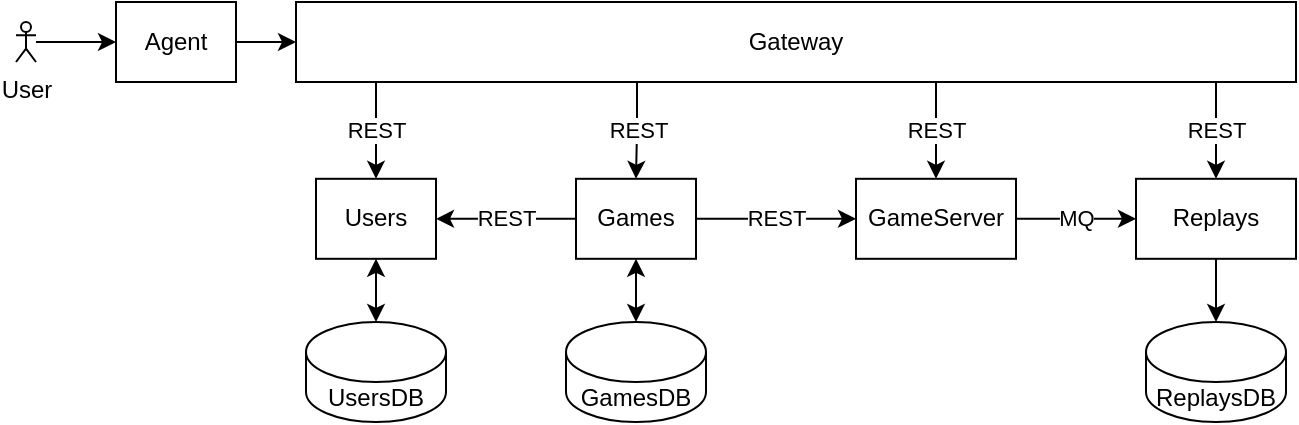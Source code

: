 <mxfile version="28.0.4">
  <diagram name="Страница — 1" id="0PlJ8UV6LRmAdZnY2CWi">
    <mxGraphModel dx="983" dy="586" grid="1" gridSize="10" guides="1" tooltips="1" connect="1" arrows="1" fold="1" page="1" pageScale="1" pageWidth="827" pageHeight="1169" math="0" shadow="0">
      <root>
        <mxCell id="0" />
        <mxCell id="1" parent="0" />
        <mxCell id="ck2fXs6Vjatj3SRIfhk0-18" style="edgeStyle=orthogonalEdgeStyle;rounded=0;orthogonalLoop=1;jettySize=auto;html=1;entryX=0;entryY=0.5;entryDx=0;entryDy=0;" edge="1" parent="1" source="ck2fXs6Vjatj3SRIfhk0-11" target="ck2fXs6Vjatj3SRIfhk0-17">
          <mxGeometry relative="1" as="geometry" />
        </mxCell>
        <mxCell id="ck2fXs6Vjatj3SRIfhk0-11" value="User" style="shape=umlActor;verticalLabelPosition=bottom;verticalAlign=top;html=1;outlineConnect=0;" vertex="1" parent="1">
          <mxGeometry x="30" y="70" width="10" height="20" as="geometry" />
        </mxCell>
        <mxCell id="ck2fXs6Vjatj3SRIfhk0-20" value="" style="edgeStyle=orthogonalEdgeStyle;rounded=0;orthogonalLoop=1;jettySize=auto;html=1;" edge="1" parent="1" source="ck2fXs6Vjatj3SRIfhk0-17" target="ck2fXs6Vjatj3SRIfhk0-19">
          <mxGeometry relative="1" as="geometry" />
        </mxCell>
        <mxCell id="ck2fXs6Vjatj3SRIfhk0-17" value="Agent" style="whiteSpace=wrap;html=1;fillColor=default;" vertex="1" parent="1">
          <mxGeometry x="80" y="60" width="60" height="40" as="geometry" />
        </mxCell>
        <mxCell id="ck2fXs6Vjatj3SRIfhk0-24" value="REST" style="edgeStyle=orthogonalEdgeStyle;rounded=0;orthogonalLoop=1;jettySize=auto;html=1;entryX=0.5;entryY=0;entryDx=0;entryDy=0;exitX=0.08;exitY=1.005;exitDx=0;exitDy=0;exitPerimeter=0;" edge="1" parent="1" source="ck2fXs6Vjatj3SRIfhk0-19" target="ck2fXs6Vjatj3SRIfhk0-21">
          <mxGeometry relative="1" as="geometry" />
        </mxCell>
        <mxCell id="ck2fXs6Vjatj3SRIfhk0-26" value="REST" style="edgeStyle=orthogonalEdgeStyle;rounded=0;orthogonalLoop=1;jettySize=auto;html=1;entryX=0.5;entryY=0;entryDx=0;entryDy=0;exitX=0.64;exitY=0.999;exitDx=0;exitDy=0;exitPerimeter=0;" edge="1" parent="1" source="ck2fXs6Vjatj3SRIfhk0-19" target="ck2fXs6Vjatj3SRIfhk0-25">
          <mxGeometry relative="1" as="geometry">
            <mxPoint x="399.87" y="100.0" as="sourcePoint" />
          </mxGeometry>
        </mxCell>
        <mxCell id="ck2fXs6Vjatj3SRIfhk0-30" value="REST" style="edgeStyle=orthogonalEdgeStyle;rounded=0;orthogonalLoop=1;jettySize=auto;html=1;entryX=0.5;entryY=0;entryDx=0;entryDy=0;exitX=0.341;exitY=0.971;exitDx=0;exitDy=0;exitPerimeter=0;" edge="1" parent="1" source="ck2fXs6Vjatj3SRIfhk0-19" target="ck2fXs6Vjatj3SRIfhk0-27">
          <mxGeometry relative="1" as="geometry" />
        </mxCell>
        <mxCell id="ck2fXs6Vjatj3SRIfhk0-39" value="REST" style="edgeStyle=orthogonalEdgeStyle;rounded=0;orthogonalLoop=1;jettySize=auto;html=1;entryX=0.5;entryY=0;entryDx=0;entryDy=0;exitX=0.92;exitY=1.008;exitDx=0;exitDy=0;exitPerimeter=0;" edge="1" parent="1" source="ck2fXs6Vjatj3SRIfhk0-19" target="ck2fXs6Vjatj3SRIfhk0-32">
          <mxGeometry relative="1" as="geometry" />
        </mxCell>
        <mxCell id="ck2fXs6Vjatj3SRIfhk0-19" value="Gateway" style="whiteSpace=wrap;html=1;fillColor=default;" vertex="1" parent="1">
          <mxGeometry x="170" y="60" width="500" height="40" as="geometry" />
        </mxCell>
        <mxCell id="ck2fXs6Vjatj3SRIfhk0-23" value="" style="edgeStyle=orthogonalEdgeStyle;rounded=0;orthogonalLoop=1;jettySize=auto;html=1;startArrow=classic;startFill=1;" edge="1" parent="1" source="ck2fXs6Vjatj3SRIfhk0-21" target="ck2fXs6Vjatj3SRIfhk0-22">
          <mxGeometry relative="1" as="geometry" />
        </mxCell>
        <mxCell id="ck2fXs6Vjatj3SRIfhk0-21" value="Users" style="whiteSpace=wrap;html=1;fillColor=default;" vertex="1" parent="1">
          <mxGeometry x="180" y="148.4" width="60" height="40" as="geometry" />
        </mxCell>
        <mxCell id="ck2fXs6Vjatj3SRIfhk0-22" value="UsersDB" style="shape=cylinder3;whiteSpace=wrap;html=1;boundedLbl=1;backgroundOutline=1;size=15;" vertex="1" parent="1">
          <mxGeometry x="175" y="220" width="70" height="50" as="geometry" />
        </mxCell>
        <mxCell id="ck2fXs6Vjatj3SRIfhk0-35" value="MQ" style="edgeStyle=orthogonalEdgeStyle;rounded=0;orthogonalLoop=1;jettySize=auto;html=1;" edge="1" parent="1" source="ck2fXs6Vjatj3SRIfhk0-25" target="ck2fXs6Vjatj3SRIfhk0-32">
          <mxGeometry relative="1" as="geometry" />
        </mxCell>
        <mxCell id="ck2fXs6Vjatj3SRIfhk0-25" value="GameServer" style="whiteSpace=wrap;html=1;fillColor=default;" vertex="1" parent="1">
          <mxGeometry x="450" y="148.4" width="80" height="40" as="geometry" />
        </mxCell>
        <mxCell id="ck2fXs6Vjatj3SRIfhk0-29" value="" style="edgeStyle=orthogonalEdgeStyle;rounded=0;orthogonalLoop=1;jettySize=auto;html=1;startArrow=classic;startFill=1;" edge="1" parent="1" source="ck2fXs6Vjatj3SRIfhk0-27" target="ck2fXs6Vjatj3SRIfhk0-28">
          <mxGeometry relative="1" as="geometry" />
        </mxCell>
        <mxCell id="ck2fXs6Vjatj3SRIfhk0-31" value="REST" style="edgeStyle=orthogonalEdgeStyle;rounded=0;orthogonalLoop=1;jettySize=auto;html=1;" edge="1" parent="1" source="ck2fXs6Vjatj3SRIfhk0-27" target="ck2fXs6Vjatj3SRIfhk0-25">
          <mxGeometry relative="1" as="geometry">
            <mxPoint as="offset" />
          </mxGeometry>
        </mxCell>
        <mxCell id="ck2fXs6Vjatj3SRIfhk0-38" value="REST" style="edgeStyle=orthogonalEdgeStyle;rounded=0;orthogonalLoop=1;jettySize=auto;html=1;" edge="1" parent="1" source="ck2fXs6Vjatj3SRIfhk0-27" target="ck2fXs6Vjatj3SRIfhk0-21">
          <mxGeometry relative="1" as="geometry" />
        </mxCell>
        <mxCell id="ck2fXs6Vjatj3SRIfhk0-27" value="Games" style="whiteSpace=wrap;html=1;fillColor=default;" vertex="1" parent="1">
          <mxGeometry x="310" y="148.4" width="60" height="40" as="geometry" />
        </mxCell>
        <mxCell id="ck2fXs6Vjatj3SRIfhk0-28" value="GamesDB" style="shape=cylinder3;whiteSpace=wrap;html=1;boundedLbl=1;backgroundOutline=1;size=15;" vertex="1" parent="1">
          <mxGeometry x="305" y="220" width="70" height="50" as="geometry" />
        </mxCell>
        <mxCell id="ck2fXs6Vjatj3SRIfhk0-34" value="" style="edgeStyle=orthogonalEdgeStyle;rounded=0;orthogonalLoop=1;jettySize=auto;html=1;" edge="1" parent="1" source="ck2fXs6Vjatj3SRIfhk0-32" target="ck2fXs6Vjatj3SRIfhk0-33">
          <mxGeometry relative="1" as="geometry" />
        </mxCell>
        <mxCell id="ck2fXs6Vjatj3SRIfhk0-32" value="Replays" style="whiteSpace=wrap;html=1;fillColor=default;" vertex="1" parent="1">
          <mxGeometry x="590" y="148.4" width="80" height="40" as="geometry" />
        </mxCell>
        <mxCell id="ck2fXs6Vjatj3SRIfhk0-33" value="ReplaysDB" style="shape=cylinder3;whiteSpace=wrap;html=1;boundedLbl=1;backgroundOutline=1;size=15;" vertex="1" parent="1">
          <mxGeometry x="595" y="220" width="70" height="50" as="geometry" />
        </mxCell>
      </root>
    </mxGraphModel>
  </diagram>
</mxfile>
